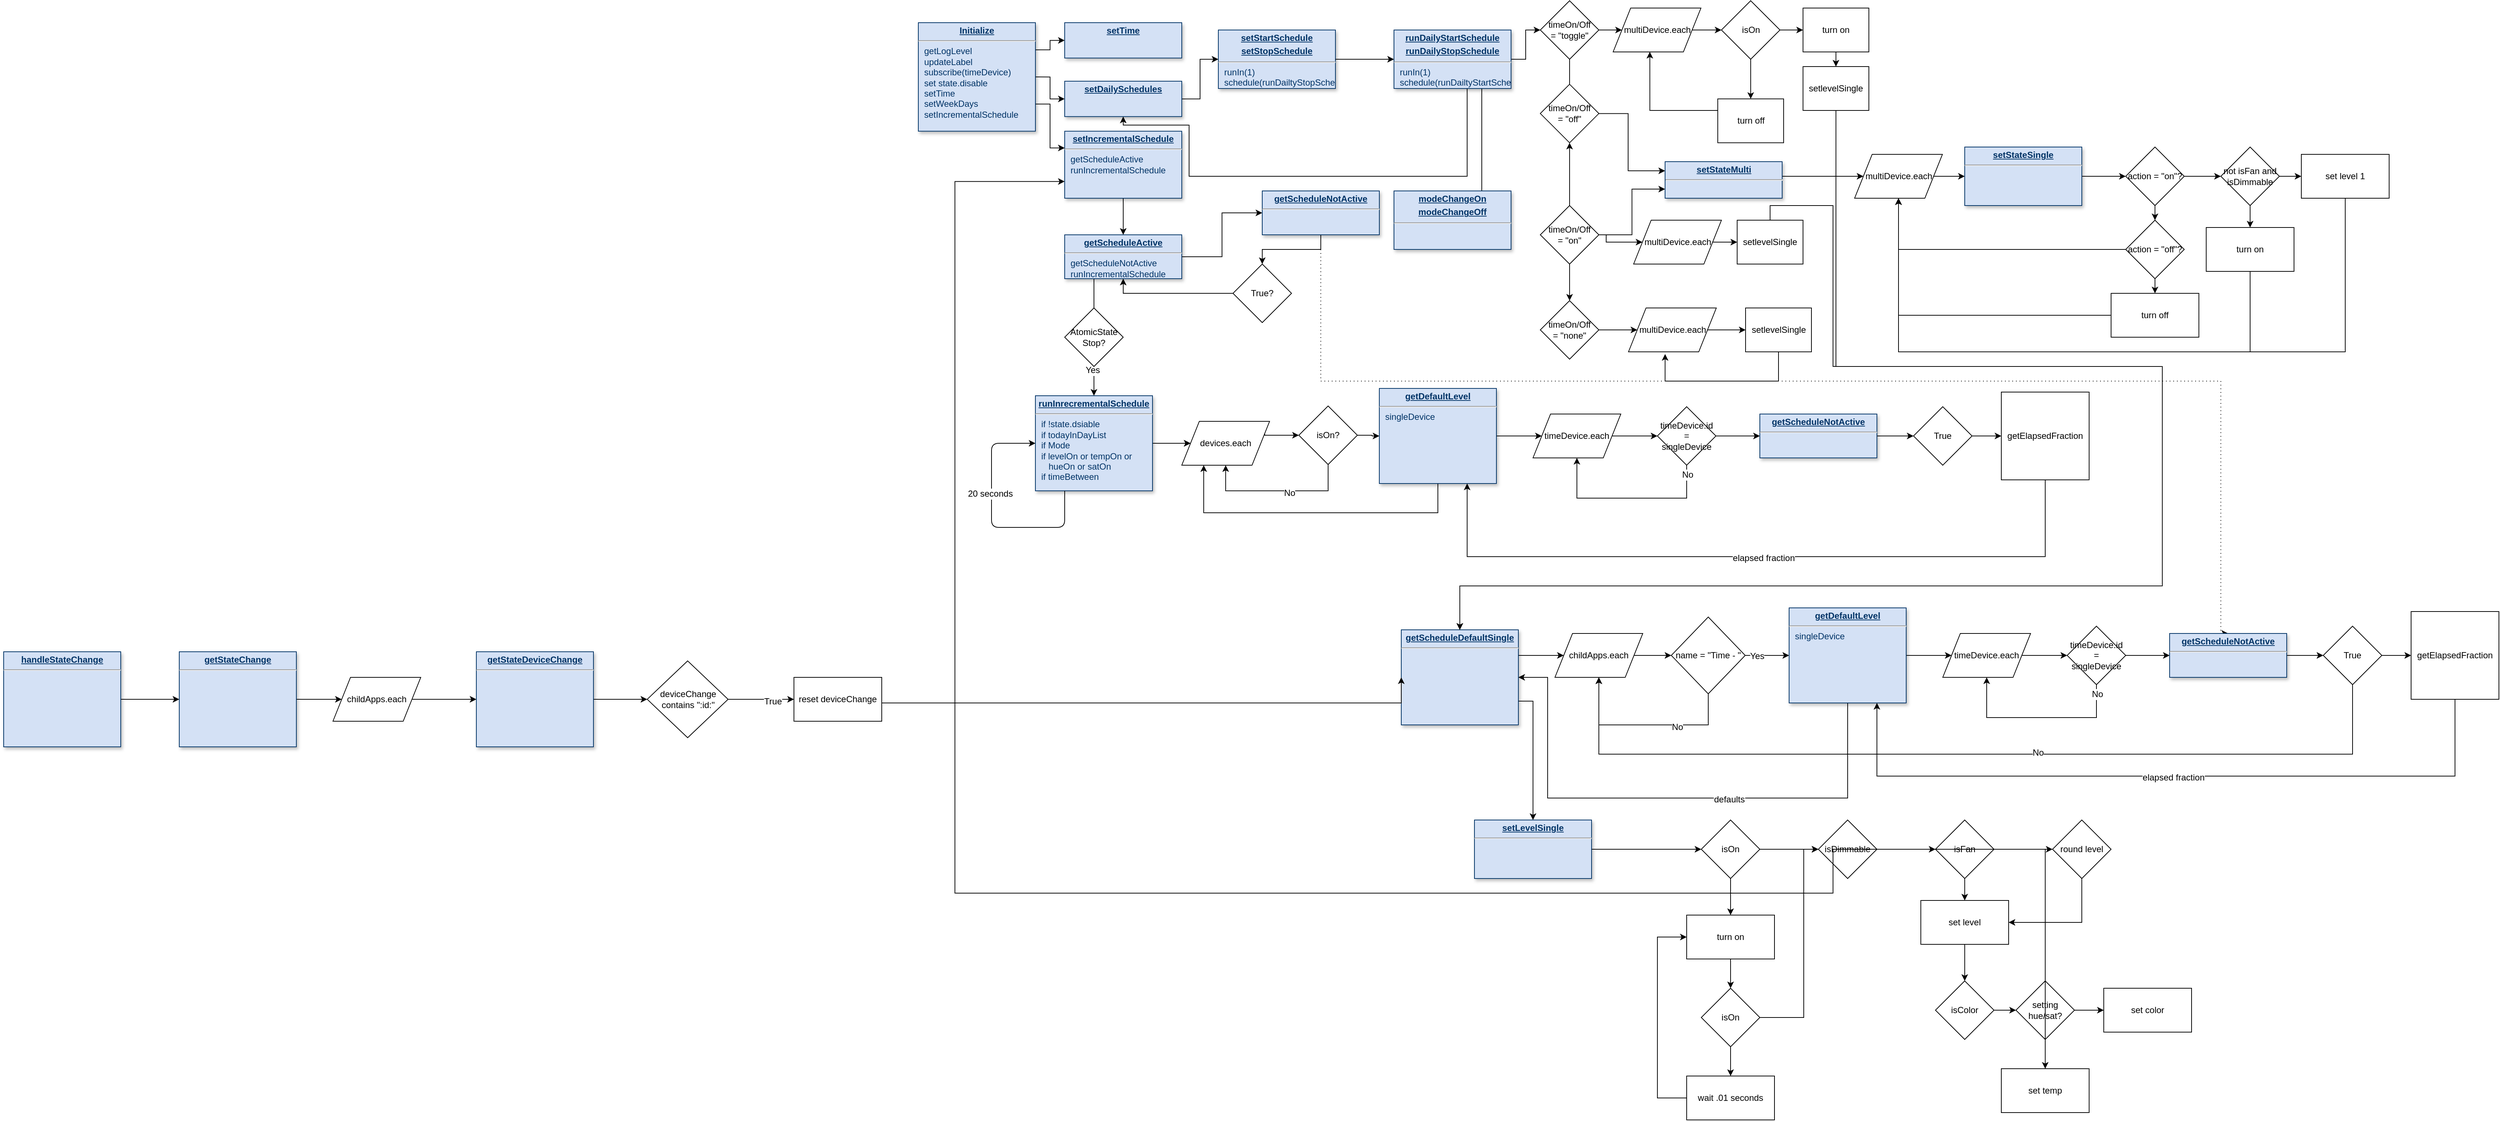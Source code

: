 <mxfile version="12.9.3" type="device"><diagram name="Page-1" id="efa7a0a1-bf9b-a30e-e6df-94a7791c09e9"><mxGraphModel dx="3683" dy="2343" grid="1" gridSize="10" guides="1" tooltips="1" connect="1" arrows="1" fold="1" page="1" pageScale="1" pageWidth="826" pageHeight="1169" background="#ffffff" math="0" shadow="0"><root><mxCell id="0"/><mxCell id="1" parent="0"/><mxCell id="bhESftlWwY8s63liWLjT-114" value="&lt;p style=&quot;margin: 0px ; margin-top: 4px ; text-align: center ; text-decoration: underline&quot;&gt;&lt;b&gt;setTime&lt;/b&gt;&lt;/p&gt;&lt;p style=&quot;margin: 0px ; margin-left: 8px&quot;&gt;&lt;br&gt;&lt;/p&gt;" style="verticalAlign=top;align=left;overflow=fill;fontSize=12;fontFamily=Helvetica;html=1;strokeColor=#003366;shadow=1;fillColor=#D4E1F5;fontColor=#003366" parent="1" vertex="1"><mxGeometry x="230" y="20" width="160" height="48.36" as="geometry"/></mxCell><mxCell id="bhESftlWwY8s63liWLjT-138" value="" style="edgeStyle=orthogonalEdgeStyle;rounded=0;orthogonalLoop=1;jettySize=auto;html=1;" parent="1" source="bhESftlWwY8s63liWLjT-115" target="bhESftlWwY8s63liWLjT-117" edge="1"><mxGeometry relative="1" as="geometry"/></mxCell><mxCell id="bhESftlWwY8s63liWLjT-115" value="&lt;p style=&quot;margin: 0px ; margin-top: 4px ; text-align: center ; text-decoration: underline&quot;&gt;&lt;b&gt;setDailySchedules&lt;/b&gt;&lt;/p&gt;" style="verticalAlign=top;align=left;overflow=fill;fontSize=12;fontFamily=Helvetica;html=1;strokeColor=#003366;shadow=1;fillColor=#D4E1F5;fontColor=#003366" parent="1" vertex="1"><mxGeometry x="230" y="100" width="160" height="48.36" as="geometry"/></mxCell><mxCell id="bhESftlWwY8s63liWLjT-117" value="&lt;p style=&quot;margin: 0px ; margin-top: 4px ; text-align: center ; text-decoration: underline&quot;&gt;&lt;b&gt;setStartSchedule&lt;/b&gt;&lt;/p&gt;&lt;p style=&quot;margin: 0px ; margin-top: 4px ; text-align: center ; text-decoration: underline&quot;&gt;&lt;b&gt;setStopSchedule&lt;/b&gt;&lt;/p&gt;&lt;hr&gt;&lt;p style=&quot;margin: 0px ; margin-left: 8px&quot;&gt;runIn(1)&lt;/p&gt;&lt;p style=&quot;margin: 0px ; margin-left: 8px&quot;&gt;schedule(runDailtyStopSchedule)&lt;br&gt;&lt;/p&gt;" style="verticalAlign=top;align=left;overflow=fill;fontSize=12;fontFamily=Helvetica;html=1;strokeColor=#003366;shadow=1;fillColor=#D4E1F5;fontColor=#003366" parent="1" vertex="1"><mxGeometry x="440" y="30" width="160" height="80" as="geometry"/></mxCell><mxCell id="bhESftlWwY8s63liWLjT-313" value="" style="edgeStyle=orthogonalEdgeStyle;rounded=0;orthogonalLoop=1;jettySize=auto;html=1;exitX=0.75;exitY=1;exitDx=0;exitDy=0;entryX=0.75;entryY=0;entryDx=0;entryDy=0;" parent="1" source="bhESftlWwY8s63liWLjT-348" target="bhESftlWwY8s63liWLjT-312" edge="1"><mxGeometry relative="1" as="geometry"><mxPoint x="930" y="120" as="targetPoint"/><Array as="points"><mxPoint x="800" y="260"/><mxPoint x="800" y="260"/></Array></mxGeometry></mxCell><mxCell id="bhESftlWwY8s63liWLjT-312" value="&lt;p style=&quot;margin: 0px ; margin-top: 4px ; text-align: center ; text-decoration: underline&quot;&gt;&lt;b&gt;modeChangeOn&lt;/b&gt;&lt;/p&gt;&lt;p style=&quot;margin: 0px ; margin-top: 4px ; text-align: center ; text-decoration: underline&quot;&gt;&lt;b&gt;modeChangeOff&lt;/b&gt;&lt;/p&gt;&lt;hr&gt;&lt;p style=&quot;margin: 0px ; margin-left: 8px&quot;&gt;&lt;br&gt;&lt;/p&gt;" style="verticalAlign=top;align=left;overflow=fill;fontSize=12;fontFamily=Helvetica;html=1;strokeColor=#003366;shadow=1;fillColor=#D4E1F5;fontColor=#003366" parent="1" vertex="1"><mxGeometry x="680" y="250" width="160" height="80" as="geometry"/></mxCell><mxCell id="bhESftlWwY8s63liWLjT-349" value="" style="edgeStyle=orthogonalEdgeStyle;rounded=0;orthogonalLoop=1;jettySize=auto;html=1;exitX=1;exitY=0.5;exitDx=0;exitDy=0;entryX=0;entryY=0.5;entryDx=0;entryDy=0;" parent="1" source="bhESftlWwY8s63liWLjT-117" target="bhESftlWwY8s63liWLjT-348" edge="1"><mxGeometry relative="1" as="geometry"><Array as="points"><mxPoint x="660" y="70"/><mxPoint x="660" y="70"/></Array></mxGeometry></mxCell><mxCell id="bhESftlWwY8s63liWLjT-370" value="" style="edgeStyle=orthogonalEdgeStyle;rounded=0;orthogonalLoop=1;jettySize=auto;html=1;entryX=0.5;entryY=1;entryDx=0;entryDy=0;" parent="1" source="bhESftlWwY8s63liWLjT-348" target="bhESftlWwY8s63liWLjT-115" edge="1"><mxGeometry relative="1" as="geometry"><mxPoint x="550" y="120" as="targetPoint"/><Array as="points"><mxPoint x="780" y="230"/><mxPoint x="400" y="230"/><mxPoint x="400" y="160"/><mxPoint x="310" y="160"/></Array></mxGeometry></mxCell><mxCell id="bhESftlWwY8s63liWLjT-500" value="" style="edgeStyle=orthogonalEdgeStyle;rounded=0;orthogonalLoop=1;jettySize=auto;html=1;entryX=0;entryY=0.5;entryDx=0;entryDy=0;exitX=1;exitY=0.5;exitDx=0;exitDy=0;" parent="1" source="bhESftlWwY8s63liWLjT-348" target="bhESftlWwY8s63liWLjT-451" edge="1"><mxGeometry relative="1" as="geometry"><mxPoint x="840" y="110" as="sourcePoint"/><Array as="points"><mxPoint x="860" y="70"/><mxPoint x="860" y="30"/></Array></mxGeometry></mxCell><mxCell id="bhESftlWwY8s63liWLjT-348" value="&lt;p style=&quot;margin: 0px ; margin-top: 4px ; text-align: center ; text-decoration: underline&quot;&gt;&lt;b&gt;runDailyStartSchedule&lt;/b&gt;&lt;/p&gt;&lt;p style=&quot;margin: 0px ; margin-top: 4px ; text-align: center ; text-decoration: underline&quot;&gt;&lt;b&gt;runDailyStopSchedule&lt;/b&gt;&lt;/p&gt;&lt;hr&gt;&lt;p style=&quot;margin: 0px ; margin-left: 8px&quot;&gt;runIn(1)&lt;/p&gt;&lt;p style=&quot;margin: 0px ; margin-left: 8px&quot;&gt;schedule(runDailtyStartSchedule)&lt;/p&gt;" style="verticalAlign=top;align=left;overflow=fill;fontSize=12;fontFamily=Helvetica;html=1;strokeColor=#003366;shadow=1;fillColor=#D4E1F5;fontColor=#003366" parent="1" vertex="1"><mxGeometry x="680" y="30" width="160" height="80" as="geometry"/></mxCell><mxCell id="bhESftlWwY8s63liWLjT-129" value="" style="edgeStyle=orthogonalEdgeStyle;rounded=0;orthogonalLoop=1;jettySize=auto;html=1;exitX=1;exitY=0.25;exitDx=0;exitDy=0;" parent="1" source="bhESftlWwY8s63liWLjT-119" target="bhESftlWwY8s63liWLjT-114" edge="1"><mxGeometry relative="1" as="geometry"/></mxCell><mxCell id="bhESftlWwY8s63liWLjT-132" value="" style="edgeStyle=orthogonalEdgeStyle;rounded=0;orthogonalLoop=1;jettySize=auto;html=1;exitX=1;exitY=0.5;exitDx=0;exitDy=0;" parent="1" source="bhESftlWwY8s63liWLjT-119" target="bhESftlWwY8s63liWLjT-115" edge="1"><mxGeometry relative="1" as="geometry"/></mxCell><mxCell id="bhESftlWwY8s63liWLjT-136" value="" style="edgeStyle=orthogonalEdgeStyle;rounded=0;orthogonalLoop=1;jettySize=auto;html=1;entryX=0;entryY=0.25;entryDx=0;entryDy=0;exitX=1;exitY=0.75;exitDx=0;exitDy=0;" parent="1" source="bhESftlWwY8s63liWLjT-119" target="bhESftlWwY8s63liWLjT-135" edge="1"><mxGeometry relative="1" as="geometry"><mxPoint x="120" y="191" as="sourcePoint"/></mxGeometry></mxCell><mxCell id="bhESftlWwY8s63liWLjT-119" value="&lt;p style=&quot;margin: 0px ; margin-top: 4px ; text-align: center ; text-decoration: underline&quot;&gt;&lt;b&gt;Initialize&lt;/b&gt;&lt;/p&gt;&lt;hr&gt;&lt;p style=&quot;margin: 0px ; margin-left: 8px&quot;&gt;getLogLevel&lt;/p&gt;&lt;p style=&quot;margin: 0px ; margin-left: 8px&quot;&gt;updateLabel&lt;/p&gt;&lt;p style=&quot;margin: 0px ; margin-left: 8px&quot;&gt;subscribe(timeDevice)&lt;/p&gt;&lt;p style=&quot;margin: 0px ; margin-left: 8px&quot;&gt;set state.disable&lt;/p&gt;&lt;p style=&quot;margin: 0px ; margin-left: 8px&quot;&gt;setTime&lt;/p&gt;&lt;p style=&quot;margin: 0px ; margin-left: 8px&quot;&gt;setWeekDays&lt;/p&gt;&lt;p style=&quot;margin: 0px ; margin-left: 8px&quot;&gt;setIncrementalSchedule&lt;/p&gt;" style="verticalAlign=top;align=left;overflow=fill;fontSize=12;fontFamily=Helvetica;html=1;strokeColor=#003366;shadow=1;fillColor=#D4E1F5;fontColor=#003366" parent="1" vertex="1"><mxGeometry x="30" y="20" width="160" height="148.36" as="geometry"/></mxCell><mxCell id="bhESftlWwY8s63liWLjT-140" value="" style="edgeStyle=orthogonalEdgeStyle;rounded=0;orthogonalLoop=1;jettySize=auto;html=1;" parent="1" source="bhESftlWwY8s63liWLjT-135" target="bhESftlWwY8s63liWLjT-139" edge="1"><mxGeometry relative="1" as="geometry"/></mxCell><mxCell id="bhESftlWwY8s63liWLjT-135" value="&lt;p style=&quot;margin: 0px ; margin-top: 4px ; text-align: center ; text-decoration: underline&quot;&gt;&lt;b&gt;setIncrementalSchedule&lt;/b&gt;&lt;/p&gt;&lt;hr&gt;&lt;p style=&quot;margin: 0px ; margin-left: 8px&quot;&gt;getScheduleActive&lt;/p&gt;&lt;p style=&quot;margin: 0px ; margin-left: 8px&quot;&gt;runIncrementalSchedule&lt;/p&gt;" style="verticalAlign=top;align=left;overflow=fill;fontSize=12;fontFamily=Helvetica;html=1;strokeColor=#003366;shadow=1;fillColor=#D4E1F5;fontColor=#003366" parent="1" vertex="1"><mxGeometry x="230" y="168.36" width="160" height="91.64" as="geometry"/></mxCell><mxCell id="bhESftlWwY8s63liWLjT-178" value="" style="edgeStyle=orthogonalEdgeStyle;rounded=0;orthogonalLoop=1;jettySize=auto;html=1;entryX=0;entryY=0.5;entryDx=0;entryDy=0;" parent="1" source="bhESftlWwY8s63liWLjT-139" target="bhESftlWwY8s63liWLjT-141" edge="1"><mxGeometry relative="1" as="geometry"/></mxCell><mxCell id="bhESftlWwY8s63liWLjT-179" value="" style="edgeStyle=orthogonalEdgeStyle;rounded=0;orthogonalLoop=1;jettySize=auto;html=1;entryX=0.5;entryY=0;entryDx=0;entryDy=0;" parent="1" source="bhESftlWwY8s63liWLjT-139" target="bhESftlWwY8s63liWLjT-165" edge="1"><mxGeometry relative="1" as="geometry"><Array as="points"><mxPoint x="270" y="420"/><mxPoint x="270" y="420"/></Array></mxGeometry></mxCell><mxCell id="bhESftlWwY8s63liWLjT-139" value="&lt;p style=&quot;margin: 0px ; margin-top: 4px ; text-align: center ; text-decoration: underline&quot;&gt;&lt;b&gt;getScheduleActive&lt;/b&gt;&lt;/p&gt;&lt;hr&gt;&lt;p style=&quot;margin: 0px ; margin-left: 8px&quot;&gt;getScheduleNotActive&lt;/p&gt;&lt;p style=&quot;margin: 0px ; margin-left: 8px&quot;&gt;runIncrementalSchedule&lt;/p&gt;" style="verticalAlign=top;align=left;overflow=fill;fontSize=12;fontFamily=Helvetica;html=1;strokeColor=#003366;shadow=1;fillColor=#D4E1F5;fontColor=#003366" parent="1" vertex="1"><mxGeometry x="230" y="310" width="160" height="60" as="geometry"/></mxCell><mxCell id="bhESftlWwY8s63liWLjT-171" value="" style="edgeStyle=orthogonalEdgeStyle;rounded=0;orthogonalLoop=1;jettySize=auto;html=1;" parent="1" source="bhESftlWwY8s63liWLjT-141" target="bhESftlWwY8s63liWLjT-166" edge="1"><mxGeometry relative="1" as="geometry"/></mxCell><mxCell id="bhESftlWwY8s63liWLjT-207" value="" style="edgeStyle=orthogonalEdgeStyle;rounded=0;orthogonalLoop=1;jettySize=auto;html=1;dashed=1;dashPattern=1 4;entryX=0.5;entryY=0;entryDx=0;entryDy=0;" parent="1" source="bhESftlWwY8s63liWLjT-141" target="bhESftlWwY8s63liWLjT-203" edge="1"><mxGeometry relative="1" as="geometry"><mxPoint x="740" y="280" as="targetPoint"/><Array as="points"><mxPoint x="580" y="510"/><mxPoint x="1810" y="510"/></Array></mxGeometry></mxCell><mxCell id="bhESftlWwY8s63liWLjT-141" value="&lt;p style=&quot;margin: 0px ; margin-top: 4px ; text-align: center ; text-decoration: underline&quot;&gt;&lt;b&gt;getScheduleNotActive&lt;/b&gt;&lt;/p&gt;&lt;hr&gt;&lt;p style=&quot;margin: 0px ; margin-left: 8px&quot;&gt;&lt;br&gt;&lt;/p&gt;" style="verticalAlign=top;align=left;overflow=fill;fontSize=12;fontFamily=Helvetica;html=1;strokeColor=#003366;shadow=1;fillColor=#D4E1F5;fontColor=#003366" parent="1" vertex="1"><mxGeometry x="500" y="250" width="160" height="60" as="geometry"/></mxCell><mxCell id="bhESftlWwY8s63liWLjT-158" value="" style="edgeStyle=orthogonalEdgeStyle;rounded=0;orthogonalLoop=1;jettySize=auto;html=1;exitX=1;exitY=0.25;exitDx=0;exitDy=0;entryX=0;entryY=0.5;entryDx=0;entryDy=0;" parent="1" source="bhESftlWwY8s63liWLjT-183" target="bhESftlWwY8s63liWLjT-157" edge="1"><mxGeometry relative="1" as="geometry"><Array as="points"><mxPoint x="503" y="584"/></Array></mxGeometry></mxCell><mxCell id="bhESftlWwY8s63liWLjT-184" value="" style="edgeStyle=orthogonalEdgeStyle;rounded=0;orthogonalLoop=1;jettySize=auto;html=1;" parent="1" source="bhESftlWwY8s63liWLjT-143" target="bhESftlWwY8s63liWLjT-183" edge="1"><mxGeometry relative="1" as="geometry"/></mxCell><mxCell id="bhESftlWwY8s63liWLjT-216" value="" style="edgeStyle=orthogonalEdgeStyle;rounded=0;orthogonalLoop=1;jettySize=auto;html=1;" parent="1" source="bhESftlWwY8s63liWLjT-143" target="bhESftlWwY8s63liWLjT-183" edge="1"><mxGeometry relative="1" as="geometry"/></mxCell><mxCell id="bhESftlWwY8s63liWLjT-241" value="" style="edgeStyle=orthogonalEdgeStyle;rounded=0;orthogonalLoop=1;jettySize=auto;html=1;exitX=1;exitY=0.75;exitDx=0;exitDy=0;entryX=0.5;entryY=0;entryDx=0;entryDy=0;" parent="1" source="bhESftlWwY8s63liWLjT-155" target="bhESftlWwY8s63liWLjT-240" edge="1"><mxGeometry relative="1" as="geometry"><mxPoint x="440" y="1000" as="sourcePoint"/><Array as="points"><mxPoint x="870" y="948"/></Array></mxGeometry></mxCell><mxCell id="bhESftlWwY8s63liWLjT-143" value="&lt;p style=&quot;margin: 0px ; margin-top: 4px ; text-align: center ; text-decoration: underline&quot;&gt;&lt;b&gt;runInrecrementalSchedule&lt;/b&gt;&lt;/p&gt;&lt;hr&gt;&lt;p style=&quot;margin: 0px ; margin-left: 8px&quot;&gt;if !state.dsiable&lt;/p&gt;&lt;p style=&quot;margin: 0px ; margin-left: 8px&quot;&gt;if todayInDayList&lt;/p&gt;&lt;p style=&quot;margin: 0px ; margin-left: 8px&quot;&gt;if Mode&lt;/p&gt;&lt;p style=&quot;margin: 0px ; margin-left: 8px&quot;&gt;if levelOn or tempOn or&amp;nbsp;&lt;/p&gt;&lt;p style=&quot;margin: 0px ; margin-left: 8px&quot;&gt;&amp;nbsp; &amp;nbsp;hueOn or satOn&lt;/p&gt;&lt;p style=&quot;margin: 0px ; margin-left: 8px&quot;&gt;if timeBetween&lt;/p&gt;" style="verticalAlign=top;align=left;overflow=fill;fontSize=12;fontFamily=Helvetica;html=1;strokeColor=#003366;shadow=1;fillColor=#D4E1F5;fontColor=#003366" parent="1" vertex="1"><mxGeometry x="190" y="530" width="160" height="130" as="geometry"/></mxCell><mxCell id="bhESftlWwY8s63liWLjT-245" value="" style="edgeStyle=orthogonalEdgeStyle;rounded=0;orthogonalLoop=1;jettySize=auto;html=1;entryX=0;entryY=0.5;entryDx=0;entryDy=0;" parent="1" source="bhESftlWwY8s63liWLjT-240" target="bhESftlWwY8s63liWLjT-247" edge="1"><mxGeometry relative="1" as="geometry"><mxPoint x="1100" y="1150" as="targetPoint"/></mxGeometry></mxCell><mxCell id="bhESftlWwY8s63liWLjT-240" value="&lt;p style=&quot;margin: 0px ; margin-top: 4px ; text-align: center ; text-decoration: underline&quot;&gt;&lt;b&gt;setLevelSingle&lt;/b&gt;&lt;/p&gt;&lt;hr&gt;&lt;p style=&quot;margin: 0px ; margin-left: 8px&quot;&gt;&lt;br&gt;&lt;/p&gt;" style="verticalAlign=top;align=left;overflow=fill;fontSize=12;fontFamily=Helvetica;html=1;strokeColor=#003366;shadow=1;fillColor=#D4E1F5;fontColor=#003366" parent="1" vertex="1"><mxGeometry x="790" y="1110" width="160" height="80" as="geometry"/></mxCell><mxCell id="bhESftlWwY8s63liWLjT-186" value="" style="edgeStyle=orthogonalEdgeStyle;rounded=0;orthogonalLoop=1;jettySize=auto;html=1;" parent="1" source="bhESftlWwY8s63liWLjT-155" target="bhESftlWwY8s63liWLjT-185" edge="1"><mxGeometry relative="1" as="geometry"><Array as="points"><mxPoint x="860" y="885"/><mxPoint x="860" y="885"/></Array></mxGeometry></mxCell><mxCell id="bhESftlWwY8s63liWLjT-155" value="&lt;p style=&quot;margin: 0px ; margin-top: 4px ; text-align: center ; text-decoration: underline&quot;&gt;&lt;b&gt;getScheduleDefaultSingle&lt;/b&gt;&lt;/p&gt;&lt;hr&gt;&lt;p style=&quot;margin: 0px ; margin-left: 8px&quot;&gt;&lt;br&gt;&lt;/p&gt;" style="verticalAlign=top;align=left;overflow=fill;fontSize=12;fontFamily=Helvetica;html=1;strokeColor=#003366;shadow=1;fillColor=#D4E1F5;fontColor=#003366" parent="1" vertex="1"><mxGeometry x="690" y="850" width="160" height="130" as="geometry"/></mxCell><mxCell id="bhESftlWwY8s63liWLjT-152" value="" style="endArrow=classic;html=1;exitX=0.25;exitY=1;exitDx=0;exitDy=0;entryX=0;entryY=0.5;entryDx=0;entryDy=0;" parent="1" source="bhESftlWwY8s63liWLjT-143" target="bhESftlWwY8s63liWLjT-143" edge="1"><mxGeometry width="50" height="50" relative="1" as="geometry"><mxPoint x="940" y="330" as="sourcePoint"/><mxPoint x="320" y="720" as="targetPoint"/><Array as="points"><mxPoint x="230" y="710"/><mxPoint x="130" y="710"/><mxPoint x="130" y="595"/></Array></mxGeometry></mxCell><mxCell id="bhESftlWwY8s63liWLjT-154" value="20 seconds" style="text;html=1;align=center;verticalAlign=middle;resizable=0;points=[];labelBackgroundColor=#ffffff;" parent="bhESftlWwY8s63liWLjT-152" vertex="1" connectable="0"><mxGeometry x="0.208" y="2" relative="1" as="geometry"><mxPoint as="offset"/></mxGeometry></mxCell><mxCell id="bhESftlWwY8s63liWLjT-225" value="" style="edgeStyle=orthogonalEdgeStyle;rounded=0;orthogonalLoop=1;jettySize=auto;html=1;entryX=0.5;entryY=1;entryDx=0;entryDy=0;" parent="1" source="bhESftlWwY8s63liWLjT-157" target="bhESftlWwY8s63liWLjT-183" edge="1"><mxGeometry relative="1" as="geometry"><mxPoint x="430" y="710" as="targetPoint"/><Array as="points"><mxPoint x="590" y="660"/><mxPoint x="450" y="660"/></Array></mxGeometry></mxCell><mxCell id="bhESftlWwY8s63liWLjT-226" value="No" style="text;html=1;align=center;verticalAlign=middle;resizable=0;points=[];labelBackgroundColor=#ffffff;" parent="bhESftlWwY8s63liWLjT-225" vertex="1" connectable="0"><mxGeometry x="-0.156" y="3" relative="1" as="geometry"><mxPoint as="offset"/></mxGeometry></mxCell><mxCell id="rKe2xgEJ9wx_7xHOmxjt-17" value="" style="edgeStyle=orthogonalEdgeStyle;rounded=0;orthogonalLoop=1;jettySize=auto;html=1;" parent="1" source="bhESftlWwY8s63liWLjT-157" target="rKe2xgEJ9wx_7xHOmxjt-2" edge="1"><mxGeometry relative="1" as="geometry"/></mxCell><mxCell id="bhESftlWwY8s63liWLjT-157" value="isOn?" style="rhombus;whiteSpace=wrap;html=1;" parent="1" vertex="1"><mxGeometry x="550" y="544" width="80" height="80" as="geometry"/></mxCell><mxCell id="bhESftlWwY8s63liWLjT-177" style="edgeStyle=orthogonalEdgeStyle;rounded=0;orthogonalLoop=1;jettySize=auto;html=1;entryX=0.5;entryY=0;entryDx=0;entryDy=0;" parent="1" source="bhESftlWwY8s63liWLjT-165" target="bhESftlWwY8s63liWLjT-143" edge="1"><mxGeometry relative="1" as="geometry"/></mxCell><mxCell id="bhESftlWwY8s63liWLjT-217" value="Yes" style="text;html=1;align=center;verticalAlign=middle;resizable=0;points=[];labelBackgroundColor=#ffffff;" parent="bhESftlWwY8s63liWLjT-177" vertex="1" connectable="0"><mxGeometry x="-0.767" y="-2" relative="1" as="geometry"><mxPoint as="offset"/></mxGeometry></mxCell><mxCell id="bhESftlWwY8s63liWLjT-165" value="AtomicState&lt;br&gt;Stop?" style="rhombus;whiteSpace=wrap;html=1;" parent="1" vertex="1"><mxGeometry x="230" y="410" width="80" height="80" as="geometry"/></mxCell><mxCell id="bhESftlWwY8s63liWLjT-180" style="edgeStyle=orthogonalEdgeStyle;rounded=0;orthogonalLoop=1;jettySize=auto;html=1;entryX=0.5;entryY=1;entryDx=0;entryDy=0;" parent="1" source="bhESftlWwY8s63liWLjT-166" target="bhESftlWwY8s63liWLjT-139" edge="1"><mxGeometry relative="1" as="geometry"><mxPoint x="300" y="410" as="targetPoint"/></mxGeometry></mxCell><mxCell id="bhESftlWwY8s63liWLjT-166" value="True?" style="rhombus;whiteSpace=wrap;html=1;" parent="1" vertex="1"><mxGeometry x="460" y="350" width="80" height="80" as="geometry"/></mxCell><mxCell id="bhESftlWwY8s63liWLjT-183" value="devices.each" style="shape=parallelogram;perimeter=parallelogramPerimeter;whiteSpace=wrap;html=1;" parent="1" vertex="1"><mxGeometry x="390" y="565" width="120" height="60" as="geometry"/></mxCell><mxCell id="bhESftlWwY8s63liWLjT-188" value="" style="edgeStyle=orthogonalEdgeStyle;rounded=0;orthogonalLoop=1;jettySize=auto;html=1;" parent="1" source="bhESftlWwY8s63liWLjT-185" target="bhESftlWwY8s63liWLjT-187" edge="1"><mxGeometry relative="1" as="geometry"/></mxCell><mxCell id="bhESftlWwY8s63liWLjT-185" value="childApps.each" style="shape=parallelogram;perimeter=parallelogramPerimeter;whiteSpace=wrap;html=1;" parent="1" vertex="1"><mxGeometry x="900" y="855" width="120" height="60" as="geometry"/></mxCell><mxCell id="bhESftlWwY8s63liWLjT-190" value="" style="edgeStyle=orthogonalEdgeStyle;rounded=0;orthogonalLoop=1;jettySize=auto;html=1;entryX=0;entryY=0.5;entryDx=0;entryDy=0;entryPerimeter=0;" parent="1" source="bhESftlWwY8s63liWLjT-187" target="bhESftlWwY8s63liWLjT-191" edge="1"><mxGeometry relative="1" as="geometry"><mxPoint x="1371" y="970" as="targetPoint"/></mxGeometry></mxCell><mxCell id="bhESftlWwY8s63liWLjT-231" value="Yes" style="text;html=1;align=center;verticalAlign=middle;resizable=0;points=[];labelBackgroundColor=#ffffff;" parent="bhESftlWwY8s63liWLjT-190" vertex="1" connectable="0"><mxGeometry x="-0.453" y="-1" relative="1" as="geometry"><mxPoint x="-1" as="offset"/></mxGeometry></mxCell><mxCell id="bhESftlWwY8s63liWLjT-229" value="" style="edgeStyle=orthogonalEdgeStyle;rounded=0;orthogonalLoop=1;jettySize=auto;html=1;entryX=0.5;entryY=1;entryDx=0;entryDy=0;" parent="1" source="bhESftlWwY8s63liWLjT-187" target="bhESftlWwY8s63liWLjT-185" edge="1"><mxGeometry relative="1" as="geometry"><mxPoint x="1080" y="1020" as="targetPoint"/><Array as="points"><mxPoint x="1110" y="980"/><mxPoint x="960" y="980"/></Array></mxGeometry></mxCell><mxCell id="bhESftlWwY8s63liWLjT-230" value="No&lt;br&gt;" style="text;html=1;align=center;verticalAlign=middle;resizable=0;points=[];labelBackgroundColor=#ffffff;" parent="bhESftlWwY8s63liWLjT-229" vertex="1" connectable="0"><mxGeometry x="-0.334" y="3" relative="1" as="geometry"><mxPoint as="offset"/></mxGeometry></mxCell><mxCell id="bhESftlWwY8s63liWLjT-187" value="name = &quot;Time - &quot;" style="rhombus;whiteSpace=wrap;html=1;" parent="1" vertex="1"><mxGeometry x="1059" y="832.5" width="101" height="105" as="geometry"/></mxCell><mxCell id="bhESftlWwY8s63liWLjT-196" value="" style="edgeStyle=orthogonalEdgeStyle;rounded=0;orthogonalLoop=1;jettySize=auto;html=1;" parent="1" source="bhESftlWwY8s63liWLjT-191" target="bhESftlWwY8s63liWLjT-195" edge="1"><mxGeometry relative="1" as="geometry"/></mxCell><mxCell id="bhESftlWwY8s63liWLjT-239" value="" style="edgeStyle=orthogonalEdgeStyle;rounded=0;orthogonalLoop=1;jettySize=auto;html=1;entryX=1;entryY=0.5;entryDx=0;entryDy=0;" parent="1" source="bhESftlWwY8s63liWLjT-191" target="bhESftlWwY8s63liWLjT-155" edge="1"><mxGeometry relative="1" as="geometry"><mxPoint x="1210" y="1110" as="targetPoint"/><Array as="points"><mxPoint x="1300" y="1080"/><mxPoint x="890" y="1080"/><mxPoint x="890" y="915"/></Array></mxGeometry></mxCell><mxCell id="bhESftlWwY8s63liWLjT-436" value="defaults" style="text;html=1;align=center;verticalAlign=middle;resizable=0;points=[];labelBackgroundColor=#ffffff;" parent="bhESftlWwY8s63liWLjT-239" vertex="1" connectable="0"><mxGeometry x="-0.216" y="2" relative="1" as="geometry"><mxPoint as="offset"/></mxGeometry></mxCell><mxCell id="bhESftlWwY8s63liWLjT-191" value="&lt;p style=&quot;margin: 0px ; margin-top: 4px ; text-align: center ; text-decoration: underline&quot;&gt;&lt;b&gt;getDefaultLevel&lt;/b&gt;&lt;/p&gt;&lt;hr&gt;&lt;p style=&quot;margin: 0px ; margin-left: 8px&quot;&gt;singleDevice&lt;/p&gt;" style="verticalAlign=top;align=left;overflow=fill;fontSize=12;fontFamily=Helvetica;html=1;strokeColor=#003366;shadow=1;fillColor=#D4E1F5;fontColor=#003366" parent="1" vertex="1"><mxGeometry x="1220" y="820" width="160" height="130" as="geometry"/></mxCell><mxCell id="bhESftlWwY8s63liWLjT-198" value="" style="edgeStyle=orthogonalEdgeStyle;rounded=0;orthogonalLoop=1;jettySize=auto;html=1;" parent="1" source="bhESftlWwY8s63liWLjT-195" target="bhESftlWwY8s63liWLjT-197" edge="1"><mxGeometry relative="1" as="geometry"/></mxCell><mxCell id="bhESftlWwY8s63liWLjT-195" value="timeDevice.each" style="shape=parallelogram;perimeter=parallelogramPerimeter;whiteSpace=wrap;html=1;" parent="1" vertex="1"><mxGeometry x="1430" y="855" width="120" height="60" as="geometry"/></mxCell><mxCell id="bhESftlWwY8s63liWLjT-200" value="" style="edgeStyle=orthogonalEdgeStyle;rounded=0;orthogonalLoop=1;jettySize=auto;html=1;entryX=0.5;entryY=1;entryDx=0;entryDy=0;exitX=0.5;exitY=1;exitDx=0;exitDy=0;" parent="1" source="bhESftlWwY8s63liWLjT-197" target="bhESftlWwY8s63liWLjT-195" edge="1"><mxGeometry relative="1" as="geometry"><mxPoint x="1730" y="1090" as="targetPoint"/><Array as="points"><mxPoint x="1640" y="970"/><mxPoint x="1490" y="970"/></Array></mxGeometry></mxCell><mxCell id="bhESftlWwY8s63liWLjT-201" value="No" style="text;html=1;align=center;verticalAlign=middle;resizable=0;points=[];labelBackgroundColor=#ffffff;" parent="bhESftlWwY8s63liWLjT-200" vertex="1" connectable="0"><mxGeometry x="-0.894" y="1" relative="1" as="geometry"><mxPoint as="offset"/></mxGeometry></mxCell><mxCell id="bhESftlWwY8s63liWLjT-204" value="" style="edgeStyle=orthogonalEdgeStyle;rounded=0;orthogonalLoop=1;jettySize=auto;html=1;" parent="1" source="bhESftlWwY8s63liWLjT-197" target="bhESftlWwY8s63liWLjT-203" edge="1"><mxGeometry relative="1" as="geometry"/></mxCell><mxCell id="bhESftlWwY8s63liWLjT-197" value="timeDevice.id = singleDevice" style="rhombus;whiteSpace=wrap;html=1;" parent="1" vertex="1"><mxGeometry x="1600" y="845" width="80" height="80" as="geometry"/></mxCell><mxCell id="bhESftlWwY8s63liWLjT-209" value="" style="edgeStyle=orthogonalEdgeStyle;rounded=0;orthogonalLoop=1;jettySize=auto;html=1;" parent="1" source="bhESftlWwY8s63liWLjT-203" target="bhESftlWwY8s63liWLjT-208" edge="1"><mxGeometry relative="1" as="geometry"/></mxCell><mxCell id="bhESftlWwY8s63liWLjT-203" value="&lt;p style=&quot;margin: 0px ; margin-top: 4px ; text-align: center ; text-decoration: underline&quot;&gt;&lt;b&gt;getScheduleNotActive&lt;/b&gt;&lt;/p&gt;&lt;hr&gt;&lt;p style=&quot;margin: 0px ; margin-left: 8px&quot;&gt;&lt;br&gt;&lt;/p&gt;" style="verticalAlign=top;align=left;overflow=fill;fontSize=12;fontFamily=Helvetica;html=1;strokeColor=#003366;shadow=1;fillColor=#D4E1F5;fontColor=#003366" parent="1" vertex="1"><mxGeometry x="1740" y="855" width="160" height="60" as="geometry"/></mxCell><mxCell id="bhESftlWwY8s63liWLjT-215" value="" style="edgeStyle=orthogonalEdgeStyle;rounded=0;orthogonalLoop=1;jettySize=auto;html=1;" parent="1" source="bhESftlWwY8s63liWLjT-208" target="bhESftlWwY8s63liWLjT-214" edge="1"><mxGeometry relative="1" as="geometry"/></mxCell><mxCell id="bhESftlWwY8s63liWLjT-233" value="" style="edgeStyle=orthogonalEdgeStyle;rounded=0;orthogonalLoop=1;jettySize=auto;html=1;entryX=0.5;entryY=1;entryDx=0;entryDy=0;" parent="1" source="bhESftlWwY8s63liWLjT-208" target="bhESftlWwY8s63liWLjT-185" edge="1"><mxGeometry relative="1" as="geometry"><mxPoint x="1960" y="1030" as="targetPoint"/><Array as="points"><mxPoint x="1990" y="1020"/><mxPoint x="960" y="1020"/></Array></mxGeometry></mxCell><mxCell id="bhESftlWwY8s63liWLjT-234" value="No" style="text;html=1;align=center;verticalAlign=middle;resizable=0;points=[];labelBackgroundColor=#ffffff;" parent="bhESftlWwY8s63liWLjT-233" vertex="1" connectable="0"><mxGeometry x="-0.146" y="-2" relative="1" as="geometry"><mxPoint as="offset"/></mxGeometry></mxCell><mxCell id="bhESftlWwY8s63liWLjT-208" value="True" style="rhombus;whiteSpace=wrap;html=1;" parent="1" vertex="1"><mxGeometry x="1950" y="845" width="80" height="80" as="geometry"/></mxCell><mxCell id="bhESftlWwY8s63liWLjT-219" value="" style="edgeStyle=orthogonalEdgeStyle;rounded=0;orthogonalLoop=1;jettySize=auto;html=1;entryX=0.75;entryY=1;entryDx=0;entryDy=0;" parent="1" source="bhESftlWwY8s63liWLjT-214" target="bhESftlWwY8s63liWLjT-191" edge="1"><mxGeometry relative="1" as="geometry"><mxPoint x="1590" y="1090" as="targetPoint"/><Array as="points"><mxPoint x="2130" y="1050"/><mxPoint x="1340" y="1050"/></Array></mxGeometry></mxCell><mxCell id="bhESftlWwY8s63liWLjT-438" value="elapsed fraction" style="text;html=1;align=center;verticalAlign=middle;resizable=0;points=[];labelBackgroundColor=#ffffff;" parent="bhESftlWwY8s63liWLjT-219" vertex="1" connectable="0"><mxGeometry x="-0.015" y="2" relative="1" as="geometry"><mxPoint as="offset"/></mxGeometry></mxCell><mxCell id="bhESftlWwY8s63liWLjT-214" value="getElapsedFraction" style="whiteSpace=wrap;html=1;aspect=fixed;" parent="1" vertex="1"><mxGeometry x="2070" y="825" width="120" height="120" as="geometry"/></mxCell><mxCell id="bhESftlWwY8s63liWLjT-259" value="" style="edgeStyle=orthogonalEdgeStyle;rounded=0;orthogonalLoop=1;jettySize=auto;html=1;entryX=0.5;entryY=0;entryDx=0;entryDy=0;" parent="1" source="bhESftlWwY8s63liWLjT-247" target="bhESftlWwY8s63liWLjT-253" edge="1"><mxGeometry relative="1" as="geometry"><mxPoint x="1140" y="1270" as="targetPoint"/></mxGeometry></mxCell><mxCell id="bhESftlWwY8s63liWLjT-272" value="" style="edgeStyle=orthogonalEdgeStyle;rounded=0;orthogonalLoop=1;jettySize=auto;html=1;" parent="1" source="bhESftlWwY8s63liWLjT-247" target="bhESftlWwY8s63liWLjT-271" edge="1"><mxGeometry relative="1" as="geometry"/></mxCell><mxCell id="bhESftlWwY8s63liWLjT-247" value="isOn" style="rhombus;whiteSpace=wrap;html=1;" parent="1" vertex="1"><mxGeometry x="1100" y="1110" width="80" height="80" as="geometry"/></mxCell><mxCell id="bhESftlWwY8s63liWLjT-276" value="" style="edgeStyle=orthogonalEdgeStyle;rounded=0;orthogonalLoop=1;jettySize=auto;html=1;" parent="1" source="bhESftlWwY8s63liWLjT-271" target="bhESftlWwY8s63liWLjT-275" edge="1"><mxGeometry relative="1" as="geometry"/></mxCell><mxCell id="bhESftlWwY8s63liWLjT-271" value="isDimmable" style="rhombus;whiteSpace=wrap;html=1;" parent="1" vertex="1"><mxGeometry x="1260" y="1110" width="80" height="80" as="geometry"/></mxCell><mxCell id="bhESftlWwY8s63liWLjT-278" value="" style="edgeStyle=orthogonalEdgeStyle;rounded=0;orthogonalLoop=1;jettySize=auto;html=1;" parent="1" source="bhESftlWwY8s63liWLjT-275" target="bhESftlWwY8s63liWLjT-277" edge="1"><mxGeometry relative="1" as="geometry"/></mxCell><mxCell id="bhESftlWwY8s63liWLjT-280" value="" style="edgeStyle=orthogonalEdgeStyle;rounded=0;orthogonalLoop=1;jettySize=auto;html=1;entryX=0.5;entryY=0;entryDx=0;entryDy=0;" parent="1" source="bhESftlWwY8s63liWLjT-275" target="bhESftlWwY8s63liWLjT-282" edge="1"><mxGeometry relative="1" as="geometry"><mxPoint x="1460.0" y="1270" as="targetPoint"/></mxGeometry></mxCell><mxCell id="bhESftlWwY8s63liWLjT-275" value="isFan" style="rhombus;whiteSpace=wrap;html=1;" parent="1" vertex="1"><mxGeometry x="1420" y="1110" width="80" height="80" as="geometry"/></mxCell><mxCell id="bhESftlWwY8s63liWLjT-300" value="" style="edgeStyle=orthogonalEdgeStyle;rounded=0;orthogonalLoop=1;jettySize=auto;html=1;entryX=1;entryY=0.5;entryDx=0;entryDy=0;exitX=0.5;exitY=1;exitDx=0;exitDy=0;" parent="1" source="bhESftlWwY8s63liWLjT-277" target="bhESftlWwY8s63liWLjT-282" edge="1"><mxGeometry relative="1" as="geometry"><mxPoint x="1620.0" y="1270" as="targetPoint"/></mxGeometry></mxCell><mxCell id="bhESftlWwY8s63liWLjT-277" value="round level" style="rhombus;whiteSpace=wrap;html=1;" parent="1" vertex="1"><mxGeometry x="1580" y="1110" width="80" height="80" as="geometry"/></mxCell><mxCell id="bhESftlWwY8s63liWLjT-253" value="turn on" style="rounded=0;whiteSpace=wrap;html=1;" parent="1" vertex="1"><mxGeometry x="1080" y="1240" width="120" height="60" as="geometry"/></mxCell><mxCell id="bhESftlWwY8s63liWLjT-264" value="" style="edgeStyle=orthogonalEdgeStyle;rounded=0;orthogonalLoop=1;jettySize=auto;html=1;entryX=0.5;entryY=0;entryDx=0;entryDy=0;" parent="1" source="bhESftlWwY8s63liWLjT-262" target="bhESftlWwY8s63liWLjT-265" edge="1"><mxGeometry relative="1" as="geometry"><mxPoint x="1140" y="1540" as="targetPoint"/></mxGeometry></mxCell><mxCell id="bhESftlWwY8s63liWLjT-269" value="" style="edgeStyle=orthogonalEdgeStyle;rounded=0;orthogonalLoop=1;jettySize=auto;html=1;exitX=0;exitY=0.5;exitDx=0;exitDy=0;" parent="1" source="bhESftlWwY8s63liWLjT-265" edge="1"><mxGeometry relative="1" as="geometry"><mxPoint x="1080" y="1270" as="targetPoint"/><Array as="points"><mxPoint x="1040" y="1490"/><mxPoint x="1040" y="1270"/></Array></mxGeometry></mxCell><mxCell id="bhESftlWwY8s63liWLjT-265" value="wait .01 seconds" style="rounded=0;whiteSpace=wrap;html=1;" parent="1" vertex="1"><mxGeometry x="1080" y="1460" width="120" height="60" as="geometry"/></mxCell><mxCell id="bhESftlWwY8s63liWLjT-274" value="" style="edgeStyle=orthogonalEdgeStyle;rounded=0;orthogonalLoop=1;jettySize=auto;html=1;entryX=0;entryY=0.5;entryDx=0;entryDy=0;" parent="1" source="bhESftlWwY8s63liWLjT-262" target="bhESftlWwY8s63liWLjT-271" edge="1"><mxGeometry relative="1" as="geometry"><mxPoint x="1260" y="1320" as="targetPoint"/><Array as="points"><mxPoint x="1240" y="1380"/><mxPoint x="1240" y="1150"/></Array></mxGeometry></mxCell><mxCell id="bhESftlWwY8s63liWLjT-262" value="isOn" style="rhombus;whiteSpace=wrap;html=1;" parent="1" vertex="1"><mxGeometry x="1100" y="1340" width="80" height="80" as="geometry"/></mxCell><mxCell id="bhESftlWwY8s63liWLjT-270" value="" style="edgeStyle=orthogonalEdgeStyle;rounded=0;orthogonalLoop=1;jettySize=auto;html=1;" parent="1" source="bhESftlWwY8s63liWLjT-253" target="bhESftlWwY8s63liWLjT-262" edge="1"><mxGeometry relative="1" as="geometry"><mxPoint x="1140" y="1300" as="sourcePoint"/><mxPoint x="1140" y="1380" as="targetPoint"/></mxGeometry></mxCell><mxCell id="bhESftlWwY8s63liWLjT-284" value="" style="edgeStyle=orthogonalEdgeStyle;rounded=0;orthogonalLoop=1;jettySize=auto;html=1;entryX=0.5;entryY=0;entryDx=0;entryDy=0;" parent="1" source="bhESftlWwY8s63liWLjT-282" target="bhESftlWwY8s63liWLjT-293" edge="1"><mxGeometry relative="1" as="geometry"><mxPoint x="1420.0" y="1430" as="targetPoint"/></mxGeometry></mxCell><mxCell id="bhESftlWwY8s63liWLjT-282" value="set level" style="rounded=0;whiteSpace=wrap;html=1;" parent="1" vertex="1"><mxGeometry x="1400" y="1220" width="120" height="60" as="geometry"/></mxCell><mxCell id="bhESftlWwY8s63liWLjT-289" value="" style="edgeStyle=orthogonalEdgeStyle;rounded=0;orthogonalLoop=1;jettySize=auto;html=1;entryX=0.5;entryY=0;entryDx=0;entryDy=0;" parent="1" source="bhESftlWwY8s63liWLjT-287" target="bhESftlWwY8s63liWLjT-291" edge="1"><mxGeometry relative="1" as="geometry"><mxPoint x="1540.0" y="1610" as="targetPoint"/></mxGeometry></mxCell><mxCell id="bhESftlWwY8s63liWLjT-296" value="" style="edgeStyle=orthogonalEdgeStyle;rounded=0;orthogonalLoop=1;jettySize=auto;html=1;" parent="1" source="bhESftlWwY8s63liWLjT-287" target="bhESftlWwY8s63liWLjT-290" edge="1"><mxGeometry relative="1" as="geometry"/></mxCell><mxCell id="bhESftlWwY8s63liWLjT-287" value="setting&lt;br&gt;hue/sat?" style="rhombus;whiteSpace=wrap;html=1;" parent="1" vertex="1"><mxGeometry x="1530" y="1330" width="80" height="80" as="geometry"/></mxCell><mxCell id="bhESftlWwY8s63liWLjT-290" value="set color" style="rounded=0;whiteSpace=wrap;html=1;" parent="1" vertex="1"><mxGeometry x="1650" y="1340" width="120" height="60" as="geometry"/></mxCell><mxCell id="bhESftlWwY8s63liWLjT-302" value="" style="edgeStyle=orthogonalEdgeStyle;rounded=0;orthogonalLoop=1;jettySize=auto;html=1;entryX=0;entryY=0.75;entryDx=0;entryDy=0;" parent="1" source="bhESftlWwY8s63liWLjT-291" target="bhESftlWwY8s63liWLjT-135" edge="1"><mxGeometry relative="1" as="geometry"><mxPoint x="30" y="460" as="targetPoint"/><Array as="points"><mxPoint x="1280" y="1150"/><mxPoint x="1280" y="1210"/><mxPoint x="80" y="1210"/><mxPoint x="80" y="237"/></Array></mxGeometry></mxCell><mxCell id="bhESftlWwY8s63liWLjT-291" value="set temp" style="rounded=0;whiteSpace=wrap;html=1;" parent="1" vertex="1"><mxGeometry x="1510" y="1450" width="120" height="60" as="geometry"/></mxCell><mxCell id="bhESftlWwY8s63liWLjT-295" value="" style="edgeStyle=orthogonalEdgeStyle;rounded=0;orthogonalLoop=1;jettySize=auto;html=1;" parent="1" source="bhESftlWwY8s63liWLjT-293" target="bhESftlWwY8s63liWLjT-287" edge="1"><mxGeometry relative="1" as="geometry"/></mxCell><mxCell id="bhESftlWwY8s63liWLjT-293" value="isColor" style="rhombus;whiteSpace=wrap;html=1;" parent="1" vertex="1"><mxGeometry x="1420" y="1330" width="80" height="80" as="geometry"/></mxCell><mxCell id="bhESftlWwY8s63liWLjT-353" value="" style="edgeStyle=orthogonalEdgeStyle;rounded=0;orthogonalLoop=1;jettySize=auto;html=1;entryX=0;entryY=0.5;entryDx=0;entryDy=0;" parent="1" source="bhESftlWwY8s63liWLjT-354" target="bhESftlWwY8s63liWLjT-356" edge="1"><mxGeometry relative="1" as="geometry"><mxPoint x="1902" y="200" as="targetPoint"/></mxGeometry></mxCell><mxCell id="bhESftlWwY8s63liWLjT-354" value="multiDevice.each" style="shape=parallelogram;perimeter=parallelogramPerimeter;whiteSpace=wrap;html=1;" parent="1" vertex="1"><mxGeometry x="1309.5" y="200" width="120" height="60" as="geometry"/></mxCell><mxCell id="bhESftlWwY8s63liWLjT-355" value="" style="edgeStyle=orthogonalEdgeStyle;rounded=0;orthogonalLoop=1;jettySize=auto;html=1;entryX=0;entryY=0.5;entryDx=0;entryDy=0;" parent="1" source="bhESftlWwY8s63liWLjT-356" target="bhESftlWwY8s63liWLjT-358" edge="1"><mxGeometry relative="1" as="geometry"><mxPoint x="1730.0" y="230" as="targetPoint"/></mxGeometry></mxCell><mxCell id="bhESftlWwY8s63liWLjT-356" value="&lt;p style=&quot;margin: 0px ; margin-top: 4px ; text-align: center ; text-decoration: underline&quot;&gt;&lt;b&gt;setStateSingle&lt;/b&gt;&lt;/p&gt;&lt;hr&gt;&lt;p style=&quot;margin: 0px ; margin-left: 8px&quot;&gt;&lt;br&gt;&lt;/p&gt;" style="verticalAlign=top;align=left;overflow=fill;fontSize=12;fontFamily=Helvetica;html=1;strokeColor=#003366;shadow=1;fillColor=#D4E1F5;fontColor=#003366" parent="1" vertex="1"><mxGeometry x="1460" y="190" width="160" height="80" as="geometry"/></mxCell><mxCell id="bhESftlWwY8s63liWLjT-357" value="" style="edgeStyle=orthogonalEdgeStyle;rounded=0;orthogonalLoop=1;jettySize=auto;html=1;entryX=0;entryY=0.5;entryDx=0;entryDy=0;" parent="1" source="bhESftlWwY8s63liWLjT-358" target="bhESftlWwY8s63liWLjT-366" edge="1"><mxGeometry relative="1" as="geometry"><mxPoint x="1910.0" y="210" as="targetPoint"/></mxGeometry></mxCell><mxCell id="bhESftlWwY8s63liWLjT-358" value="action = &quot;on&quot;?" style="rhombus;whiteSpace=wrap;html=1;" parent="1" vertex="1"><mxGeometry x="1680" y="190" width="80" height="80" as="geometry"/></mxCell><mxCell id="bhESftlWwY8s63liWLjT-360" value="" style="edgeStyle=orthogonalEdgeStyle;rounded=0;orthogonalLoop=1;jettySize=auto;html=1;exitX=0.5;exitY=1;exitDx=0;exitDy=0;" parent="1" source="bhESftlWwY8s63liWLjT-358" target="bhESftlWwY8s63liWLjT-363" edge="1"><mxGeometry relative="1" as="geometry"/></mxCell><mxCell id="bhESftlWwY8s63liWLjT-362" value="" style="edgeStyle=orthogonalEdgeStyle;rounded=0;orthogonalLoop=1;jettySize=auto;html=1;entryX=0.5;entryY=0;entryDx=0;entryDy=0;exitX=0.5;exitY=1;exitDx=0;exitDy=0;" parent="1" source="bhESftlWwY8s63liWLjT-363" target="bhESftlWwY8s63liWLjT-369" edge="1"><mxGeometry relative="1" as="geometry"><mxPoint x="2000.0" y="370" as="targetPoint"/><mxPoint x="1760.0" y="344.18" as="sourcePoint"/></mxGeometry></mxCell><mxCell id="bhESftlWwY8s63liWLjT-384" value="" style="edgeStyle=orthogonalEdgeStyle;rounded=0;orthogonalLoop=1;jettySize=auto;html=1;entryX=0.5;entryY=1;entryDx=0;entryDy=0;" parent="1" source="bhESftlWwY8s63liWLjT-363" target="bhESftlWwY8s63liWLjT-354" edge="1"><mxGeometry relative="1" as="geometry"><mxPoint x="2020.0" y="300" as="targetPoint"/></mxGeometry></mxCell><mxCell id="bhESftlWwY8s63liWLjT-363" value="action = &quot;off&quot;?" style="rhombus;whiteSpace=wrap;html=1;" parent="1" vertex="1"><mxGeometry x="1680" y="290" width="80" height="80" as="geometry"/></mxCell><mxCell id="bhESftlWwY8s63liWLjT-364" value="" style="edgeStyle=orthogonalEdgeStyle;rounded=0;orthogonalLoop=1;jettySize=auto;html=1;entryX=0;entryY=0.5;entryDx=0;entryDy=0;" parent="1" source="bhESftlWwY8s63liWLjT-366" target="bhESftlWwY8s63liWLjT-368" edge="1"><mxGeometry relative="1" as="geometry"><mxPoint x="2230" y="210" as="targetPoint"/></mxGeometry></mxCell><mxCell id="bhESftlWwY8s63liWLjT-365" value="" style="edgeStyle=orthogonalEdgeStyle;rounded=0;orthogonalLoop=1;jettySize=auto;html=1;" parent="1" source="bhESftlWwY8s63liWLjT-366" target="bhESftlWwY8s63liWLjT-367" edge="1"><mxGeometry relative="1" as="geometry"><mxPoint x="2110" y="430" as="targetPoint"/></mxGeometry></mxCell><mxCell id="bhESftlWwY8s63liWLjT-366" value="not isFan and isDimmable" style="rhombus;whiteSpace=wrap;html=1;" parent="1" vertex="1"><mxGeometry x="1810" y="190" width="80" height="80" as="geometry"/></mxCell><mxCell id="bhESftlWwY8s63liWLjT-380" value="" style="edgeStyle=orthogonalEdgeStyle;rounded=0;orthogonalLoop=1;jettySize=auto;html=1;entryX=0.5;entryY=1;entryDx=0;entryDy=0;" parent="1" source="bhESftlWwY8s63liWLjT-367" target="bhESftlWwY8s63liWLjT-354" edge="1"><mxGeometry relative="1" as="geometry"><mxPoint x="2390" y="490" as="targetPoint"/><Array as="points"><mxPoint x="1850" y="470"/><mxPoint x="1370" y="470"/></Array></mxGeometry></mxCell><mxCell id="bhESftlWwY8s63liWLjT-367" value="turn on" style="rounded=0;whiteSpace=wrap;html=1;" parent="1" vertex="1"><mxGeometry x="1790" y="300" width="120" height="60" as="geometry"/></mxCell><mxCell id="bhESftlWwY8s63liWLjT-382" value="" style="edgeStyle=orthogonalEdgeStyle;rounded=0;orthogonalLoop=1;jettySize=auto;html=1;entryX=0.5;entryY=1;entryDx=0;entryDy=0;exitX=0.5;exitY=1;exitDx=0;exitDy=0;" parent="1" source="bhESftlWwY8s63liWLjT-368" target="bhESftlWwY8s63liWLjT-354" edge="1"><mxGeometry relative="1" as="geometry"><mxPoint x="2680" y="450" as="targetPoint"/><Array as="points"><mxPoint x="1980" y="470"/><mxPoint x="1370" y="470"/></Array></mxGeometry></mxCell><mxCell id="bhESftlWwY8s63liWLjT-368" value="set level 1" style="rounded=0;whiteSpace=wrap;html=1;" parent="1" vertex="1"><mxGeometry x="1920" y="200" width="120" height="60" as="geometry"/></mxCell><mxCell id="bhESftlWwY8s63liWLjT-378" value="" style="edgeStyle=orthogonalEdgeStyle;rounded=0;orthogonalLoop=1;jettySize=auto;html=1;entryX=0.5;entryY=1;entryDx=0;entryDy=0;" parent="1" source="bhESftlWwY8s63liWLjT-369" target="bhESftlWwY8s63liWLjT-354" edge="1"><mxGeometry relative="1" as="geometry"><mxPoint x="2070.0" y="430" as="targetPoint"/></mxGeometry></mxCell><mxCell id="bhESftlWwY8s63liWLjT-369" value="turn off" style="rounded=0;whiteSpace=wrap;html=1;" parent="1" vertex="1"><mxGeometry x="1660" y="390" width="120" height="60" as="geometry"/></mxCell><mxCell id="bhESftlWwY8s63liWLjT-412" value="" style="edgeStyle=orthogonalEdgeStyle;rounded=0;orthogonalLoop=1;jettySize=auto;html=1;" parent="1" source="bhESftlWwY8s63liWLjT-410" target="bhESftlWwY8s63liWLjT-411" edge="1"><mxGeometry relative="1" as="geometry"/></mxCell><mxCell id="bhESftlWwY8s63liWLjT-410" value="&lt;p style=&quot;margin: 0px ; margin-top: 4px ; text-align: center ; text-decoration: underline&quot;&gt;&lt;b&gt;handleStateChange&lt;/b&gt;&lt;/p&gt;&lt;hr&gt;&lt;p style=&quot;margin: 0px ; margin-left: 8px&quot;&gt;&lt;br&gt;&lt;/p&gt;" style="verticalAlign=top;align=left;overflow=fill;fontSize=12;fontFamily=Helvetica;html=1;strokeColor=#003366;shadow=1;fillColor=#D4E1F5;fontColor=#003366" parent="1" vertex="1"><mxGeometry x="-1220" y="880" width="160" height="130" as="geometry"/></mxCell><mxCell id="bhESftlWwY8s63liWLjT-414" value="" style="edgeStyle=orthogonalEdgeStyle;rounded=0;orthogonalLoop=1;jettySize=auto;html=1;" parent="1" source="bhESftlWwY8s63liWLjT-411" target="bhESftlWwY8s63liWLjT-413" edge="1"><mxGeometry relative="1" as="geometry"/></mxCell><mxCell id="bhESftlWwY8s63liWLjT-411" value="&lt;p style=&quot;margin: 0px ; margin-top: 4px ; text-align: center ; text-decoration: underline&quot;&gt;&lt;b&gt;getStateChange&lt;/b&gt;&lt;/p&gt;&lt;hr&gt;&lt;p style=&quot;margin: 0px ; margin-left: 8px&quot;&gt;&lt;br&gt;&lt;/p&gt;" style="verticalAlign=top;align=left;overflow=fill;fontSize=12;fontFamily=Helvetica;html=1;strokeColor=#003366;shadow=1;fillColor=#D4E1F5;fontColor=#003366" parent="1" vertex="1"><mxGeometry x="-980" y="880" width="160" height="130" as="geometry"/></mxCell><mxCell id="bhESftlWwY8s63liWLjT-416" value="" style="edgeStyle=orthogonalEdgeStyle;rounded=0;orthogonalLoop=1;jettySize=auto;html=1;entryX=0;entryY=0.5;entryDx=0;entryDy=0;" parent="1" source="bhESftlWwY8s63liWLjT-413" target="bhESftlWwY8s63liWLjT-417" edge="1"><mxGeometry relative="1" as="geometry"><mxPoint x="-558" y="945.0" as="targetPoint"/></mxGeometry></mxCell><mxCell id="bhESftlWwY8s63liWLjT-413" value="childApps.each" style="shape=parallelogram;perimeter=parallelogramPerimeter;whiteSpace=wrap;html=1;" parent="1" vertex="1"><mxGeometry x="-770" y="915" width="120" height="60" as="geometry"/></mxCell><mxCell id="bhESftlWwY8s63liWLjT-419" value="" style="edgeStyle=orthogonalEdgeStyle;rounded=0;orthogonalLoop=1;jettySize=auto;html=1;" parent="1" source="bhESftlWwY8s63liWLjT-417" target="bhESftlWwY8s63liWLjT-418" edge="1"><mxGeometry relative="1" as="geometry"/></mxCell><mxCell id="bhESftlWwY8s63liWLjT-417" value="&lt;p style=&quot;margin: 0px ; margin-top: 4px ; text-align: center ; text-decoration: underline&quot;&gt;&lt;b&gt;getStateDeviceChange&lt;/b&gt;&lt;/p&gt;&lt;hr&gt;&lt;p style=&quot;margin: 0px ; margin-left: 8px&quot;&gt;&lt;br&gt;&lt;/p&gt;" style="verticalAlign=top;align=left;overflow=fill;fontSize=12;fontFamily=Helvetica;html=1;strokeColor=#003366;shadow=1;fillColor=#D4E1F5;fontColor=#003366" parent="1" vertex="1"><mxGeometry x="-574" y="880" width="160" height="130" as="geometry"/></mxCell><mxCell id="bhESftlWwY8s63liWLjT-421" value="" style="edgeStyle=orthogonalEdgeStyle;rounded=0;orthogonalLoop=1;jettySize=auto;html=1;entryX=0;entryY=0.5;entryDx=0;entryDy=0;" parent="1" source="bhESftlWwY8s63liWLjT-418" target="bhESftlWwY8s63liWLjT-422" edge="1"><mxGeometry relative="1" as="geometry"><mxPoint x="-150.0" y="945.0" as="targetPoint"/><Array as="points"/></mxGeometry></mxCell><mxCell id="bhESftlWwY8s63liWLjT-427" value="True" style="text;html=1;align=center;verticalAlign=middle;resizable=0;points=[];labelBackgroundColor=#ffffff;" parent="bhESftlWwY8s63liWLjT-421" vertex="1" connectable="0"><mxGeometry x="0.36" y="-3" relative="1" as="geometry"><mxPoint as="offset"/></mxGeometry></mxCell><mxCell id="bhESftlWwY8s63liWLjT-418" value="deviceChange contains &quot;:id:&quot;" style="rhombus;whiteSpace=wrap;html=1;" parent="1" vertex="1"><mxGeometry x="-340.5" y="892.5" width="110.5" height="105" as="geometry"/></mxCell><mxCell id="bhESftlWwY8s63liWLjT-424" value="" style="edgeStyle=orthogonalEdgeStyle;rounded=0;orthogonalLoop=1;jettySize=auto;html=1;entryX=0;entryY=0.5;entryDx=0;entryDy=0;" parent="1" source="bhESftlWwY8s63liWLjT-422" target="bhESftlWwY8s63liWLjT-155" edge="1"><mxGeometry relative="1" as="geometry"><mxPoint x="560" y="570" as="targetPoint"/><Array as="points"><mxPoint x="-80" y="950"/><mxPoint x="690" y="950"/></Array></mxGeometry></mxCell><mxCell id="bhESftlWwY8s63liWLjT-422" value="reset deviceChange" style="rounded=0;whiteSpace=wrap;html=1;" parent="1" vertex="1"><mxGeometry x="-140" y="915" width="120" height="60" as="geometry"/></mxCell><mxCell id="bhESftlWwY8s63liWLjT-453" value="" style="edgeStyle=orthogonalEdgeStyle;rounded=0;orthogonalLoop=1;jettySize=auto;html=1;entryX=0;entryY=0.5;entryDx=0;entryDy=0;" parent="1" source="bhESftlWwY8s63liWLjT-451" target="bhESftlWwY8s63liWLjT-454" edge="1"><mxGeometry relative="1" as="geometry"><mxPoint x="1040" y="30" as="targetPoint"/></mxGeometry></mxCell><mxCell id="bhESftlWwY8s63liWLjT-472" value="" style="edgeStyle=orthogonalEdgeStyle;rounded=0;orthogonalLoop=1;jettySize=auto;html=1;entryX=0.5;entryY=0;entryDx=0;entryDy=0;" parent="1" source="bhESftlWwY8s63liWLjT-451" edge="1"><mxGeometry relative="1" as="geometry"><mxPoint x="920" y="184.18" as="targetPoint"/></mxGeometry></mxCell><mxCell id="bhESftlWwY8s63liWLjT-451" value="timeOn/Off&lt;br&gt;= &quot;toggle&quot;" style="rhombus;whiteSpace=wrap;html=1;" parent="1" vertex="1"><mxGeometry x="880" y="-10" width="80" height="80" as="geometry"/></mxCell><mxCell id="bhESftlWwY8s63liWLjT-474" value="" style="edgeStyle=orthogonalEdgeStyle;rounded=0;orthogonalLoop=1;jettySize=auto;html=1;exitX=1;exitY=0.5;exitDx=0;exitDy=0;entryX=0;entryY=0.5;entryDx=0;entryDy=0;" parent="1" source="bhESftlWwY8s63liWLjT-471" target="bhESftlWwY8s63liWLjT-509" edge="1"><mxGeometry relative="1" as="geometry"><mxPoint x="1051" y="360" as="targetPoint"/><Array as="points"><mxPoint x="970" y="310"/><mxPoint x="970" y="320"/></Array></mxGeometry></mxCell><mxCell id="bhESftlWwY8s63liWLjT-483" value="" style="edgeStyle=orthogonalEdgeStyle;rounded=0;orthogonalLoop=1;jettySize=auto;html=1;" parent="1" source="bhESftlWwY8s63liWLjT-471" target="bhESftlWwY8s63liWLjT-482" edge="1"><mxGeometry relative="1" as="geometry"/></mxCell><mxCell id="bhESftlWwY8s63liWLjT-507" value="" style="edgeStyle=orthogonalEdgeStyle;rounded=0;orthogonalLoop=1;jettySize=auto;html=1;entryX=0;entryY=0.75;entryDx=0;entryDy=0;" parent="1" source="bhESftlWwY8s63liWLjT-471" target="bhESftlWwY8s63liWLjT-475" edge="1"><mxGeometry relative="1" as="geometry"><mxPoint x="1040" y="310" as="targetPoint"/></mxGeometry></mxCell><mxCell id="bhESftlWwY8s63liWLjT-471" value="timeOn/Off&lt;br&gt;= &quot;on&quot;" style="rhombus;whiteSpace=wrap;html=1;" parent="1" vertex="1"><mxGeometry x="880" y="270" width="80" height="80" as="geometry"/></mxCell><mxCell id="bhESftlWwY8s63liWLjT-485" value="" style="edgeStyle=orthogonalEdgeStyle;rounded=0;orthogonalLoop=1;jettySize=auto;html=1;entryX=0;entryY=0.25;entryDx=0;entryDy=0;" parent="1" source="bhESftlWwY8s63liWLjT-482" target="bhESftlWwY8s63liWLjT-475" edge="1"><mxGeometry relative="1" as="geometry"><mxPoint x="1040.5" y="330" as="targetPoint"/><Array as="points"><mxPoint x="1000" y="144"/><mxPoint x="1000" y="223"/></Array></mxGeometry></mxCell><mxCell id="bhESftlWwY8s63liWLjT-490" value="" style="edgeStyle=orthogonalEdgeStyle;rounded=0;orthogonalLoop=1;jettySize=auto;html=1;exitX=0.5;exitY=1;exitDx=0;exitDy=0;" parent="1" source="bhESftlWwY8s63liWLjT-471" target="bhESftlWwY8s63liWLjT-489" edge="1"><mxGeometry relative="1" as="geometry"/></mxCell><mxCell id="bhESftlWwY8s63liWLjT-482" value="timeOn/Off&lt;br&gt;= &quot;off&quot;" style="rhombus;whiteSpace=wrap;html=1;" parent="1" vertex="1"><mxGeometry x="880" y="104.18" width="80" height="80" as="geometry"/></mxCell><mxCell id="bhESftlWwY8s63liWLjT-492" value="" style="edgeStyle=orthogonalEdgeStyle;rounded=0;orthogonalLoop=1;jettySize=auto;html=1;entryX=0;entryY=0.5;entryDx=0;entryDy=0;" parent="1" source="bhESftlWwY8s63liWLjT-489" target="bhESftlWwY8s63liWLjT-494" edge="1"><mxGeometry relative="1" as="geometry"><mxPoint x="1050.5" y="430" as="targetPoint"/></mxGeometry></mxCell><mxCell id="bhESftlWwY8s63liWLjT-489" value="timeOn/Off&lt;br&gt;= &quot;none&quot;" style="rhombus;whiteSpace=wrap;html=1;" parent="1" vertex="1"><mxGeometry x="880" y="400" width="80" height="80" as="geometry"/></mxCell><mxCell id="bhESftlWwY8s63liWLjT-457" value="" style="edgeStyle=orthogonalEdgeStyle;rounded=0;orthogonalLoop=1;jettySize=auto;html=1;" parent="1" source="bhESftlWwY8s63liWLjT-454" target="bhESftlWwY8s63liWLjT-458" edge="1"><mxGeometry relative="1" as="geometry"><mxPoint x="1140" y="30" as="targetPoint"/></mxGeometry></mxCell><mxCell id="bhESftlWwY8s63liWLjT-454" value="multiDevice.each" style="shape=parallelogram;perimeter=parallelogramPerimeter;whiteSpace=wrap;html=1;" parent="1" vertex="1"><mxGeometry x="979.5" width="120" height="60" as="geometry"/></mxCell><mxCell id="bhESftlWwY8s63liWLjT-460" value="" style="edgeStyle=orthogonalEdgeStyle;rounded=0;orthogonalLoop=1;jettySize=auto;html=1;" parent="1" source="bhESftlWwY8s63liWLjT-458" target="bhESftlWwY8s63liWLjT-461" edge="1"><mxGeometry relative="1" as="geometry"><mxPoint x="1247.5" y="30" as="targetPoint"/></mxGeometry></mxCell><mxCell id="bhESftlWwY8s63liWLjT-463" value="" style="edgeStyle=orthogonalEdgeStyle;rounded=0;orthogonalLoop=1;jettySize=auto;html=1;entryX=0;entryY=0.5;entryDx=0;entryDy=0;" parent="1" source="bhESftlWwY8s63liWLjT-458" target="bhESftlWwY8s63liWLjT-464" edge="1"><mxGeometry relative="1" as="geometry"><mxPoint x="1177" y="230" as="targetPoint"/></mxGeometry></mxCell><mxCell id="bhESftlWwY8s63liWLjT-458" value="isOn" style="rhombus;whiteSpace=wrap;html=1;" parent="1" vertex="1"><mxGeometry x="1127.5" y="-10" width="80" height="80" as="geometry"/></mxCell><mxCell id="bhESftlWwY8s63liWLjT-503" value="" style="edgeStyle=orthogonalEdgeStyle;rounded=0;orthogonalLoop=1;jettySize=auto;html=1;entryX=0.418;entryY=0.998;entryDx=0;entryDy=0;entryPerimeter=0;exitX=0.5;exitY=1;exitDx=0;exitDy=0;" parent="1" source="bhESftlWwY8s63liWLjT-461" target="bhESftlWwY8s63liWLjT-454" edge="1"><mxGeometry relative="1" as="geometry"><mxPoint x="970" y="160" as="targetPoint"/><Array as="points"><mxPoint x="1168" y="140"/><mxPoint x="1030" y="140"/></Array></mxGeometry></mxCell><mxCell id="bhESftlWwY8s63liWLjT-461" value="turn off&lt;br&gt;" style="rounded=0;whiteSpace=wrap;html=1;" parent="1" vertex="1"><mxGeometry x="1122.5" y="124.18" width="90" height="60" as="geometry"/></mxCell><mxCell id="bhESftlWwY8s63liWLjT-468" value="" style="edgeStyle=orthogonalEdgeStyle;rounded=0;orthogonalLoop=1;jettySize=auto;html=1;" parent="1" source="bhESftlWwY8s63liWLjT-464" target="bhESftlWwY8s63liWLjT-467" edge="1"><mxGeometry relative="1" as="geometry"/></mxCell><mxCell id="bhESftlWwY8s63liWLjT-464" value="turn on" style="rounded=0;whiteSpace=wrap;html=1;" parent="1" vertex="1"><mxGeometry x="1239" width="90" height="60" as="geometry"/></mxCell><mxCell id="rKe2xgEJ9wx_7xHOmxjt-22" value="" style="edgeStyle=orthogonalEdgeStyle;rounded=0;orthogonalLoop=1;jettySize=auto;html=1;exitX=0.5;exitY=1;exitDx=0;exitDy=0;" parent="1" source="bhESftlWwY8s63liWLjT-467" edge="1"><mxGeometry relative="1" as="geometry"><mxPoint x="770" y="850" as="targetPoint"/><Array as="points"><mxPoint x="1284" y="490"/><mxPoint x="1730" y="490"/><mxPoint x="1730" y="790"/><mxPoint x="770" y="790"/></Array></mxGeometry></mxCell><mxCell id="bhESftlWwY8s63liWLjT-467" value="setlevelSingle" style="rounded=0;whiteSpace=wrap;html=1;" parent="1" vertex="1"><mxGeometry x="1239" y="80" width="90" height="60" as="geometry"/></mxCell><mxCell id="bhESftlWwY8s63liWLjT-499" value="" style="edgeStyle=orthogonalEdgeStyle;rounded=0;orthogonalLoop=1;jettySize=auto;html=1;entryX=0;entryY=0.5;entryDx=0;entryDy=0;" parent="1" source="bhESftlWwY8s63liWLjT-475" target="bhESftlWwY8s63liWLjT-354" edge="1"><mxGeometry relative="1" as="geometry"><mxPoint x="1250.5" y="229" as="targetPoint"/><Array as="points"><mxPoint x="1250.5" y="230"/><mxPoint x="1250.5" y="230"/></Array></mxGeometry></mxCell><mxCell id="bhESftlWwY8s63liWLjT-475" value="&lt;p style=&quot;margin: 0px ; margin-top: 4px ; text-align: center ; text-decoration: underline&quot;&gt;&lt;b&gt;setStateMulti&lt;/b&gt;&lt;/p&gt;&lt;hr&gt;&lt;p style=&quot;margin: 0px ; margin-left: 8px&quot;&gt;&lt;br&gt;&lt;/p&gt;" style="verticalAlign=top;align=left;overflow=fill;fontSize=12;fontFamily=Helvetica;html=1;strokeColor=#003366;shadow=1;fillColor=#D4E1F5;fontColor=#003366" parent="1" vertex="1"><mxGeometry x="1050.5" y="210" width="160" height="50" as="geometry"/></mxCell><mxCell id="bhESftlWwY8s63liWLjT-497" value="" style="edgeStyle=orthogonalEdgeStyle;rounded=0;orthogonalLoop=1;jettySize=auto;html=1;entryX=0.417;entryY=1.05;entryDx=0;entryDy=0;entryPerimeter=0;exitX=0.5;exitY=1;exitDx=0;exitDy=0;" parent="1" source="bhESftlWwY8s63liWLjT-493" target="bhESftlWwY8s63liWLjT-494" edge="1"><mxGeometry relative="1" as="geometry"><mxPoint x="1185.5" y="550" as="targetPoint"/><Array as="points"><mxPoint x="1185.5" y="510"/><mxPoint x="1030.5" y="510"/></Array></mxGeometry></mxCell><mxCell id="bhESftlWwY8s63liWLjT-493" value="setlevelSingle" style="rounded=0;whiteSpace=wrap;html=1;" parent="1" vertex="1"><mxGeometry x="1160.5" y="410" width="90" height="60" as="geometry"/></mxCell><mxCell id="bhESftlWwY8s63liWLjT-495" value="" style="edgeStyle=orthogonalEdgeStyle;rounded=0;orthogonalLoop=1;jettySize=auto;html=1;" parent="1" source="bhESftlWwY8s63liWLjT-494" target="bhESftlWwY8s63liWLjT-493" edge="1"><mxGeometry relative="1" as="geometry"/></mxCell><mxCell id="bhESftlWwY8s63liWLjT-494" value="multiDevice.each" style="shape=parallelogram;perimeter=parallelogramPerimeter;whiteSpace=wrap;html=1;" parent="1" vertex="1"><mxGeometry x="1000.5" y="410" width="120" height="60" as="geometry"/></mxCell><mxCell id="rKe2xgEJ9wx_7xHOmxjt-21" value="" style="edgeStyle=orthogonalEdgeStyle;rounded=0;orthogonalLoop=1;jettySize=auto;html=1;entryX=0.5;entryY=0;entryDx=0;entryDy=0;" parent="1" source="bhESftlWwY8s63liWLjT-508" target="bhESftlWwY8s63liWLjT-155" edge="1"><mxGeometry relative="1" as="geometry"><mxPoint x="810" y="910" as="targetPoint"/><Array as="points"><mxPoint x="1280" y="270"/><mxPoint x="1280" y="490"/><mxPoint x="1730" y="490"/><mxPoint x="1730" y="790"/><mxPoint x="770" y="790"/></Array></mxGeometry></mxCell><mxCell id="bhESftlWwY8s63liWLjT-508" value="setlevelSingle" style="rounded=0;whiteSpace=wrap;html=1;" parent="1" vertex="1"><mxGeometry x="1149" y="290" width="90" height="60" as="geometry"/></mxCell><mxCell id="bhESftlWwY8s63liWLjT-510" value="" style="edgeStyle=orthogonalEdgeStyle;rounded=0;orthogonalLoop=1;jettySize=auto;html=1;" parent="1" source="bhESftlWwY8s63liWLjT-509" target="bhESftlWwY8s63liWLjT-508" edge="1"><mxGeometry relative="1" as="geometry"/></mxCell><mxCell id="bhESftlWwY8s63liWLjT-509" value="multiDevice.each" style="shape=parallelogram;perimeter=parallelogramPerimeter;whiteSpace=wrap;html=1;" parent="1" vertex="1"><mxGeometry x="1007.5" y="290" width="120" height="60" as="geometry"/></mxCell><mxCell id="rKe2xgEJ9wx_7xHOmxjt-1" value="" style="edgeStyle=orthogonalEdgeStyle;rounded=0;orthogonalLoop=1;jettySize=auto;html=1;" parent="1" source="rKe2xgEJ9wx_7xHOmxjt-2" target="rKe2xgEJ9wx_7xHOmxjt-4" edge="1"><mxGeometry relative="1" as="geometry"/></mxCell><mxCell id="rKe2xgEJ9wx_7xHOmxjt-19" value="" style="edgeStyle=orthogonalEdgeStyle;rounded=0;orthogonalLoop=1;jettySize=auto;html=1;entryX=0.25;entryY=1;entryDx=0;entryDy=0;" parent="1" source="rKe2xgEJ9wx_7xHOmxjt-2" target="bhESftlWwY8s63liWLjT-183" edge="1"><mxGeometry relative="1" as="geometry"><mxPoint x="740" y="730" as="targetPoint"/><Array as="points"><mxPoint x="740" y="690"/><mxPoint x="420" y="690"/></Array></mxGeometry></mxCell><mxCell id="rKe2xgEJ9wx_7xHOmxjt-2" value="&lt;p style=&quot;margin: 0px ; margin-top: 4px ; text-align: center ; text-decoration: underline&quot;&gt;&lt;b&gt;getDefaultLevel&lt;/b&gt;&lt;/p&gt;&lt;hr&gt;&lt;p style=&quot;margin: 0px ; margin-left: 8px&quot;&gt;singleDevice&lt;/p&gt;" style="verticalAlign=top;align=left;overflow=fill;fontSize=12;fontFamily=Helvetica;html=1;strokeColor=#003366;shadow=1;fillColor=#D4E1F5;fontColor=#003366" parent="1" vertex="1"><mxGeometry x="660" y="520" width="160" height="130" as="geometry"/></mxCell><mxCell id="rKe2xgEJ9wx_7xHOmxjt-3" value="" style="edgeStyle=orthogonalEdgeStyle;rounded=0;orthogonalLoop=1;jettySize=auto;html=1;" parent="1" source="rKe2xgEJ9wx_7xHOmxjt-4" target="rKe2xgEJ9wx_7xHOmxjt-8" edge="1"><mxGeometry relative="1" as="geometry"/></mxCell><mxCell id="rKe2xgEJ9wx_7xHOmxjt-4" value="timeDevice.each" style="shape=parallelogram;perimeter=parallelogramPerimeter;whiteSpace=wrap;html=1;" parent="1" vertex="1"><mxGeometry x="870" y="555" width="120" height="60" as="geometry"/></mxCell><mxCell id="rKe2xgEJ9wx_7xHOmxjt-5" value="" style="edgeStyle=orthogonalEdgeStyle;rounded=0;orthogonalLoop=1;jettySize=auto;html=1;entryX=0.5;entryY=1;entryDx=0;entryDy=0;exitX=0.5;exitY=1;exitDx=0;exitDy=0;" parent="1" source="rKe2xgEJ9wx_7xHOmxjt-8" target="rKe2xgEJ9wx_7xHOmxjt-4" edge="1"><mxGeometry relative="1" as="geometry"><mxPoint x="1170" y="790" as="targetPoint"/><Array as="points"><mxPoint x="1080" y="670"/><mxPoint x="930" y="670"/></Array></mxGeometry></mxCell><mxCell id="rKe2xgEJ9wx_7xHOmxjt-6" value="No" style="text;html=1;align=center;verticalAlign=middle;resizable=0;points=[];labelBackgroundColor=#ffffff;" parent="rKe2xgEJ9wx_7xHOmxjt-5" vertex="1" connectable="0"><mxGeometry x="-0.894" y="1" relative="1" as="geometry"><mxPoint as="offset"/></mxGeometry></mxCell><mxCell id="rKe2xgEJ9wx_7xHOmxjt-7" value="" style="edgeStyle=orthogonalEdgeStyle;rounded=0;orthogonalLoop=1;jettySize=auto;html=1;" parent="1" source="rKe2xgEJ9wx_7xHOmxjt-8" target="rKe2xgEJ9wx_7xHOmxjt-10" edge="1"><mxGeometry relative="1" as="geometry"/></mxCell><mxCell id="rKe2xgEJ9wx_7xHOmxjt-8" value="timeDevice.id = singleDevice" style="rhombus;whiteSpace=wrap;html=1;" parent="1" vertex="1"><mxGeometry x="1040" y="545" width="80" height="80" as="geometry"/></mxCell><mxCell id="rKe2xgEJ9wx_7xHOmxjt-9" value="" style="edgeStyle=orthogonalEdgeStyle;rounded=0;orthogonalLoop=1;jettySize=auto;html=1;" parent="1" source="rKe2xgEJ9wx_7xHOmxjt-10" target="rKe2xgEJ9wx_7xHOmxjt-13" edge="1"><mxGeometry relative="1" as="geometry"/></mxCell><mxCell id="rKe2xgEJ9wx_7xHOmxjt-10" value="&lt;p style=&quot;margin: 0px ; margin-top: 4px ; text-align: center ; text-decoration: underline&quot;&gt;&lt;b&gt;getScheduleNotActive&lt;/b&gt;&lt;/p&gt;&lt;hr&gt;&lt;p style=&quot;margin: 0px ; margin-left: 8px&quot;&gt;&lt;br&gt;&lt;/p&gt;" style="verticalAlign=top;align=left;overflow=fill;fontSize=12;fontFamily=Helvetica;html=1;strokeColor=#003366;shadow=1;fillColor=#D4E1F5;fontColor=#003366" parent="1" vertex="1"><mxGeometry x="1180" y="555" width="160" height="60" as="geometry"/></mxCell><mxCell id="rKe2xgEJ9wx_7xHOmxjt-11" value="" style="edgeStyle=orthogonalEdgeStyle;rounded=0;orthogonalLoop=1;jettySize=auto;html=1;" parent="1" source="rKe2xgEJ9wx_7xHOmxjt-13" target="rKe2xgEJ9wx_7xHOmxjt-16" edge="1"><mxGeometry relative="1" as="geometry"/></mxCell><mxCell id="rKe2xgEJ9wx_7xHOmxjt-13" value="True" style="rhombus;whiteSpace=wrap;html=1;" parent="1" vertex="1"><mxGeometry x="1390" y="545" width="80" height="80" as="geometry"/></mxCell><mxCell id="rKe2xgEJ9wx_7xHOmxjt-14" value="" style="edgeStyle=orthogonalEdgeStyle;rounded=0;orthogonalLoop=1;jettySize=auto;html=1;entryX=0.75;entryY=1;entryDx=0;entryDy=0;" parent="1" source="rKe2xgEJ9wx_7xHOmxjt-16" target="rKe2xgEJ9wx_7xHOmxjt-2" edge="1"><mxGeometry relative="1" as="geometry"><mxPoint x="1030" y="790" as="targetPoint"/><Array as="points"><mxPoint x="1570" y="750"/><mxPoint x="780" y="750"/></Array></mxGeometry></mxCell><mxCell id="rKe2xgEJ9wx_7xHOmxjt-15" value="elapsed fraction" style="text;html=1;align=center;verticalAlign=middle;resizable=0;points=[];labelBackgroundColor=#ffffff;" parent="rKe2xgEJ9wx_7xHOmxjt-14" vertex="1" connectable="0"><mxGeometry x="-0.015" y="2" relative="1" as="geometry"><mxPoint as="offset"/></mxGeometry></mxCell><mxCell id="rKe2xgEJ9wx_7xHOmxjt-16" value="getElapsedFraction" style="whiteSpace=wrap;html=1;aspect=fixed;" parent="1" vertex="1"><mxGeometry x="1510" y="525" width="120" height="120" as="geometry"/></mxCell></root></mxGraphModel></diagram></mxfile>